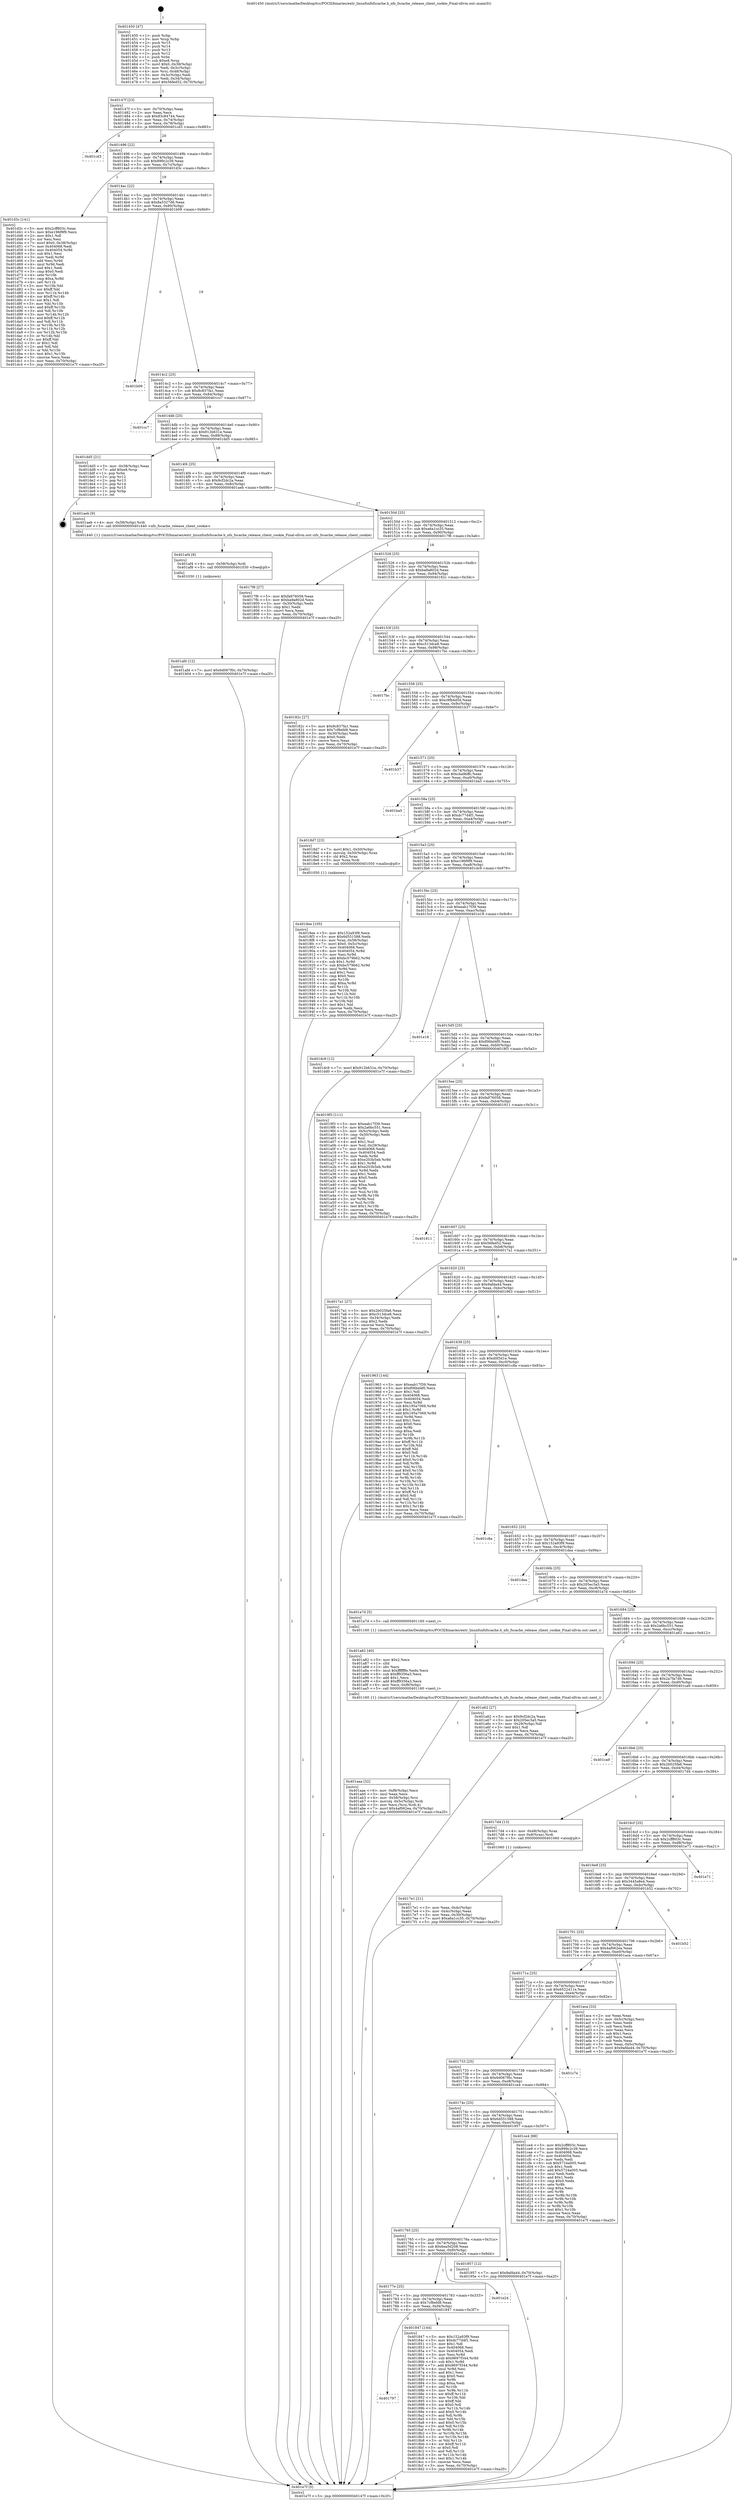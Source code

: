 digraph "0x401450" {
  label = "0x401450 (/mnt/c/Users/mathe/Desktop/tcc/POCII/binaries/extr_linuxfsnfsfscache.h_nfs_fscache_release_client_cookie_Final-ollvm.out::main(0))"
  labelloc = "t"
  node[shape=record]

  Entry [label="",width=0.3,height=0.3,shape=circle,fillcolor=black,style=filled]
  "0x40147f" [label="{
     0x40147f [23]\l
     | [instrs]\l
     &nbsp;&nbsp;0x40147f \<+3\>: mov -0x70(%rbp),%eax\l
     &nbsp;&nbsp;0x401482 \<+2\>: mov %eax,%ecx\l
     &nbsp;&nbsp;0x401484 \<+6\>: sub $0x83c84744,%ecx\l
     &nbsp;&nbsp;0x40148a \<+3\>: mov %eax,-0x74(%rbp)\l
     &nbsp;&nbsp;0x40148d \<+3\>: mov %ecx,-0x78(%rbp)\l
     &nbsp;&nbsp;0x401490 \<+6\>: je 0000000000401cd3 \<main+0x883\>\l
  }"]
  "0x401cd3" [label="{
     0x401cd3\l
  }", style=dashed]
  "0x401496" [label="{
     0x401496 [22]\l
     | [instrs]\l
     &nbsp;&nbsp;0x401496 \<+5\>: jmp 000000000040149b \<main+0x4b\>\l
     &nbsp;&nbsp;0x40149b \<+3\>: mov -0x74(%rbp),%eax\l
     &nbsp;&nbsp;0x40149e \<+5\>: sub $0x899c2c39,%eax\l
     &nbsp;&nbsp;0x4014a3 \<+3\>: mov %eax,-0x7c(%rbp)\l
     &nbsp;&nbsp;0x4014a6 \<+6\>: je 0000000000401d3c \<main+0x8ec\>\l
  }"]
  Exit [label="",width=0.3,height=0.3,shape=circle,fillcolor=black,style=filled,peripheries=2]
  "0x401d3c" [label="{
     0x401d3c [141]\l
     | [instrs]\l
     &nbsp;&nbsp;0x401d3c \<+5\>: mov $0x2cff803c,%eax\l
     &nbsp;&nbsp;0x401d41 \<+5\>: mov $0xe196f9f9,%ecx\l
     &nbsp;&nbsp;0x401d46 \<+2\>: mov $0x1,%dl\l
     &nbsp;&nbsp;0x401d48 \<+2\>: xor %esi,%esi\l
     &nbsp;&nbsp;0x401d4a \<+7\>: movl $0x0,-0x38(%rbp)\l
     &nbsp;&nbsp;0x401d51 \<+7\>: mov 0x404068,%edi\l
     &nbsp;&nbsp;0x401d58 \<+8\>: mov 0x404054,%r8d\l
     &nbsp;&nbsp;0x401d60 \<+3\>: sub $0x1,%esi\l
     &nbsp;&nbsp;0x401d63 \<+3\>: mov %edi,%r9d\l
     &nbsp;&nbsp;0x401d66 \<+3\>: add %esi,%r9d\l
     &nbsp;&nbsp;0x401d69 \<+4\>: imul %r9d,%edi\l
     &nbsp;&nbsp;0x401d6d \<+3\>: and $0x1,%edi\l
     &nbsp;&nbsp;0x401d70 \<+3\>: cmp $0x0,%edi\l
     &nbsp;&nbsp;0x401d73 \<+4\>: sete %r10b\l
     &nbsp;&nbsp;0x401d77 \<+4\>: cmp $0xa,%r8d\l
     &nbsp;&nbsp;0x401d7b \<+4\>: setl %r11b\l
     &nbsp;&nbsp;0x401d7f \<+3\>: mov %r10b,%bl\l
     &nbsp;&nbsp;0x401d82 \<+3\>: xor $0xff,%bl\l
     &nbsp;&nbsp;0x401d85 \<+3\>: mov %r11b,%r14b\l
     &nbsp;&nbsp;0x401d88 \<+4\>: xor $0xff,%r14b\l
     &nbsp;&nbsp;0x401d8c \<+3\>: xor $0x1,%dl\l
     &nbsp;&nbsp;0x401d8f \<+3\>: mov %bl,%r15b\l
     &nbsp;&nbsp;0x401d92 \<+4\>: and $0xff,%r15b\l
     &nbsp;&nbsp;0x401d96 \<+3\>: and %dl,%r10b\l
     &nbsp;&nbsp;0x401d99 \<+3\>: mov %r14b,%r12b\l
     &nbsp;&nbsp;0x401d9c \<+4\>: and $0xff,%r12b\l
     &nbsp;&nbsp;0x401da0 \<+3\>: and %dl,%r11b\l
     &nbsp;&nbsp;0x401da3 \<+3\>: or %r10b,%r15b\l
     &nbsp;&nbsp;0x401da6 \<+3\>: or %r11b,%r12b\l
     &nbsp;&nbsp;0x401da9 \<+3\>: xor %r12b,%r15b\l
     &nbsp;&nbsp;0x401dac \<+3\>: or %r14b,%bl\l
     &nbsp;&nbsp;0x401daf \<+3\>: xor $0xff,%bl\l
     &nbsp;&nbsp;0x401db2 \<+3\>: or $0x1,%dl\l
     &nbsp;&nbsp;0x401db5 \<+2\>: and %dl,%bl\l
     &nbsp;&nbsp;0x401db7 \<+3\>: or %bl,%r15b\l
     &nbsp;&nbsp;0x401dba \<+4\>: test $0x1,%r15b\l
     &nbsp;&nbsp;0x401dbe \<+3\>: cmovne %ecx,%eax\l
     &nbsp;&nbsp;0x401dc1 \<+3\>: mov %eax,-0x70(%rbp)\l
     &nbsp;&nbsp;0x401dc4 \<+5\>: jmp 0000000000401e7f \<main+0xa2f\>\l
  }"]
  "0x4014ac" [label="{
     0x4014ac [22]\l
     | [instrs]\l
     &nbsp;&nbsp;0x4014ac \<+5\>: jmp 00000000004014b1 \<main+0x61\>\l
     &nbsp;&nbsp;0x4014b1 \<+3\>: mov -0x74(%rbp),%eax\l
     &nbsp;&nbsp;0x4014b4 \<+5\>: sub $0x8a5327d6,%eax\l
     &nbsp;&nbsp;0x4014b9 \<+3\>: mov %eax,-0x80(%rbp)\l
     &nbsp;&nbsp;0x4014bc \<+6\>: je 0000000000401b09 \<main+0x6b9\>\l
  }"]
  "0x401afd" [label="{
     0x401afd [12]\l
     | [instrs]\l
     &nbsp;&nbsp;0x401afd \<+7\>: movl $0x6d067f0c,-0x70(%rbp)\l
     &nbsp;&nbsp;0x401b04 \<+5\>: jmp 0000000000401e7f \<main+0xa2f\>\l
  }"]
  "0x401b09" [label="{
     0x401b09\l
  }", style=dashed]
  "0x4014c2" [label="{
     0x4014c2 [25]\l
     | [instrs]\l
     &nbsp;&nbsp;0x4014c2 \<+5\>: jmp 00000000004014c7 \<main+0x77\>\l
     &nbsp;&nbsp;0x4014c7 \<+3\>: mov -0x74(%rbp),%eax\l
     &nbsp;&nbsp;0x4014ca \<+5\>: sub $0x8c837fa1,%eax\l
     &nbsp;&nbsp;0x4014cf \<+6\>: mov %eax,-0x84(%rbp)\l
     &nbsp;&nbsp;0x4014d5 \<+6\>: je 0000000000401cc7 \<main+0x877\>\l
  }"]
  "0x401af4" [label="{
     0x401af4 [9]\l
     | [instrs]\l
     &nbsp;&nbsp;0x401af4 \<+4\>: mov -0x58(%rbp),%rdi\l
     &nbsp;&nbsp;0x401af8 \<+5\>: call 0000000000401030 \<free@plt\>\l
     | [calls]\l
     &nbsp;&nbsp;0x401030 \{1\} (unknown)\l
  }"]
  "0x401cc7" [label="{
     0x401cc7\l
  }", style=dashed]
  "0x4014db" [label="{
     0x4014db [25]\l
     | [instrs]\l
     &nbsp;&nbsp;0x4014db \<+5\>: jmp 00000000004014e0 \<main+0x90\>\l
     &nbsp;&nbsp;0x4014e0 \<+3\>: mov -0x74(%rbp),%eax\l
     &nbsp;&nbsp;0x4014e3 \<+5\>: sub $0x912b631e,%eax\l
     &nbsp;&nbsp;0x4014e8 \<+6\>: mov %eax,-0x88(%rbp)\l
     &nbsp;&nbsp;0x4014ee \<+6\>: je 0000000000401dd5 \<main+0x985\>\l
  }"]
  "0x401aaa" [label="{
     0x401aaa [32]\l
     | [instrs]\l
     &nbsp;&nbsp;0x401aaa \<+6\>: mov -0xf8(%rbp),%ecx\l
     &nbsp;&nbsp;0x401ab0 \<+3\>: imul %eax,%ecx\l
     &nbsp;&nbsp;0x401ab3 \<+4\>: mov -0x58(%rbp),%rsi\l
     &nbsp;&nbsp;0x401ab7 \<+4\>: movslq -0x5c(%rbp),%rdi\l
     &nbsp;&nbsp;0x401abb \<+3\>: mov %ecx,(%rsi,%rdi,4)\l
     &nbsp;&nbsp;0x401abe \<+7\>: movl $0x4af062ea,-0x70(%rbp)\l
     &nbsp;&nbsp;0x401ac5 \<+5\>: jmp 0000000000401e7f \<main+0xa2f\>\l
  }"]
  "0x401dd5" [label="{
     0x401dd5 [21]\l
     | [instrs]\l
     &nbsp;&nbsp;0x401dd5 \<+3\>: mov -0x38(%rbp),%eax\l
     &nbsp;&nbsp;0x401dd8 \<+7\>: add $0xe8,%rsp\l
     &nbsp;&nbsp;0x401ddf \<+1\>: pop %rbx\l
     &nbsp;&nbsp;0x401de0 \<+2\>: pop %r12\l
     &nbsp;&nbsp;0x401de2 \<+2\>: pop %r13\l
     &nbsp;&nbsp;0x401de4 \<+2\>: pop %r14\l
     &nbsp;&nbsp;0x401de6 \<+2\>: pop %r15\l
     &nbsp;&nbsp;0x401de8 \<+1\>: pop %rbp\l
     &nbsp;&nbsp;0x401de9 \<+1\>: ret\l
  }"]
  "0x4014f4" [label="{
     0x4014f4 [25]\l
     | [instrs]\l
     &nbsp;&nbsp;0x4014f4 \<+5\>: jmp 00000000004014f9 \<main+0xa9\>\l
     &nbsp;&nbsp;0x4014f9 \<+3\>: mov -0x74(%rbp),%eax\l
     &nbsp;&nbsp;0x4014fc \<+5\>: sub $0x9cf2dc2a,%eax\l
     &nbsp;&nbsp;0x401501 \<+6\>: mov %eax,-0x8c(%rbp)\l
     &nbsp;&nbsp;0x401507 \<+6\>: je 0000000000401aeb \<main+0x69b\>\l
  }"]
  "0x401a82" [label="{
     0x401a82 [40]\l
     | [instrs]\l
     &nbsp;&nbsp;0x401a82 \<+5\>: mov $0x2,%ecx\l
     &nbsp;&nbsp;0x401a87 \<+1\>: cltd\l
     &nbsp;&nbsp;0x401a88 \<+2\>: idiv %ecx\l
     &nbsp;&nbsp;0x401a8a \<+6\>: imul $0xfffffffe,%edx,%ecx\l
     &nbsp;&nbsp;0x401a90 \<+6\>: sub $0xff9356a3,%ecx\l
     &nbsp;&nbsp;0x401a96 \<+3\>: add $0x1,%ecx\l
     &nbsp;&nbsp;0x401a99 \<+6\>: add $0xff9356a3,%ecx\l
     &nbsp;&nbsp;0x401a9f \<+6\>: mov %ecx,-0xf8(%rbp)\l
     &nbsp;&nbsp;0x401aa5 \<+5\>: call 0000000000401160 \<next_i\>\l
     | [calls]\l
     &nbsp;&nbsp;0x401160 \{1\} (/mnt/c/Users/mathe/Desktop/tcc/POCII/binaries/extr_linuxfsnfsfscache.h_nfs_fscache_release_client_cookie_Final-ollvm.out::next_i)\l
  }"]
  "0x401aeb" [label="{
     0x401aeb [9]\l
     | [instrs]\l
     &nbsp;&nbsp;0x401aeb \<+4\>: mov -0x58(%rbp),%rdi\l
     &nbsp;&nbsp;0x401aef \<+5\>: call 0000000000401440 \<nfs_fscache_release_client_cookie\>\l
     | [calls]\l
     &nbsp;&nbsp;0x401440 \{1\} (/mnt/c/Users/mathe/Desktop/tcc/POCII/binaries/extr_linuxfsnfsfscache.h_nfs_fscache_release_client_cookie_Final-ollvm.out::nfs_fscache_release_client_cookie)\l
  }"]
  "0x40150d" [label="{
     0x40150d [25]\l
     | [instrs]\l
     &nbsp;&nbsp;0x40150d \<+5\>: jmp 0000000000401512 \<main+0xc2\>\l
     &nbsp;&nbsp;0x401512 \<+3\>: mov -0x74(%rbp),%eax\l
     &nbsp;&nbsp;0x401515 \<+5\>: sub $0xa6a1cc35,%eax\l
     &nbsp;&nbsp;0x40151a \<+6\>: mov %eax,-0x90(%rbp)\l
     &nbsp;&nbsp;0x401520 \<+6\>: je 00000000004017f6 \<main+0x3a6\>\l
  }"]
  "0x4018ee" [label="{
     0x4018ee [105]\l
     | [instrs]\l
     &nbsp;&nbsp;0x4018ee \<+5\>: mov $0x152a93f9,%ecx\l
     &nbsp;&nbsp;0x4018f3 \<+5\>: mov $0x6d551588,%edx\l
     &nbsp;&nbsp;0x4018f8 \<+4\>: mov %rax,-0x58(%rbp)\l
     &nbsp;&nbsp;0x4018fc \<+7\>: movl $0x0,-0x5c(%rbp)\l
     &nbsp;&nbsp;0x401903 \<+7\>: mov 0x404068,%esi\l
     &nbsp;&nbsp;0x40190a \<+8\>: mov 0x404054,%r8d\l
     &nbsp;&nbsp;0x401912 \<+3\>: mov %esi,%r9d\l
     &nbsp;&nbsp;0x401915 \<+7\>: add $0xbc579b62,%r9d\l
     &nbsp;&nbsp;0x40191c \<+4\>: sub $0x1,%r9d\l
     &nbsp;&nbsp;0x401920 \<+7\>: sub $0xbc579b62,%r9d\l
     &nbsp;&nbsp;0x401927 \<+4\>: imul %r9d,%esi\l
     &nbsp;&nbsp;0x40192b \<+3\>: and $0x1,%esi\l
     &nbsp;&nbsp;0x40192e \<+3\>: cmp $0x0,%esi\l
     &nbsp;&nbsp;0x401931 \<+4\>: sete %r10b\l
     &nbsp;&nbsp;0x401935 \<+4\>: cmp $0xa,%r8d\l
     &nbsp;&nbsp;0x401939 \<+4\>: setl %r11b\l
     &nbsp;&nbsp;0x40193d \<+3\>: mov %r10b,%bl\l
     &nbsp;&nbsp;0x401940 \<+3\>: and %r11b,%bl\l
     &nbsp;&nbsp;0x401943 \<+3\>: xor %r11b,%r10b\l
     &nbsp;&nbsp;0x401946 \<+3\>: or %r10b,%bl\l
     &nbsp;&nbsp;0x401949 \<+3\>: test $0x1,%bl\l
     &nbsp;&nbsp;0x40194c \<+3\>: cmovne %edx,%ecx\l
     &nbsp;&nbsp;0x40194f \<+3\>: mov %ecx,-0x70(%rbp)\l
     &nbsp;&nbsp;0x401952 \<+5\>: jmp 0000000000401e7f \<main+0xa2f\>\l
  }"]
  "0x4017f6" [label="{
     0x4017f6 [27]\l
     | [instrs]\l
     &nbsp;&nbsp;0x4017f6 \<+5\>: mov $0xfa976058,%eax\l
     &nbsp;&nbsp;0x4017fb \<+5\>: mov $0xba9a802d,%ecx\l
     &nbsp;&nbsp;0x401800 \<+3\>: mov -0x30(%rbp),%edx\l
     &nbsp;&nbsp;0x401803 \<+3\>: cmp $0x1,%edx\l
     &nbsp;&nbsp;0x401806 \<+3\>: cmovl %ecx,%eax\l
     &nbsp;&nbsp;0x401809 \<+3\>: mov %eax,-0x70(%rbp)\l
     &nbsp;&nbsp;0x40180c \<+5\>: jmp 0000000000401e7f \<main+0xa2f\>\l
  }"]
  "0x401526" [label="{
     0x401526 [25]\l
     | [instrs]\l
     &nbsp;&nbsp;0x401526 \<+5\>: jmp 000000000040152b \<main+0xdb\>\l
     &nbsp;&nbsp;0x40152b \<+3\>: mov -0x74(%rbp),%eax\l
     &nbsp;&nbsp;0x40152e \<+5\>: sub $0xba9a802d,%eax\l
     &nbsp;&nbsp;0x401533 \<+6\>: mov %eax,-0x94(%rbp)\l
     &nbsp;&nbsp;0x401539 \<+6\>: je 000000000040182c \<main+0x3dc\>\l
  }"]
  "0x401797" [label="{
     0x401797\l
  }", style=dashed]
  "0x40182c" [label="{
     0x40182c [27]\l
     | [instrs]\l
     &nbsp;&nbsp;0x40182c \<+5\>: mov $0x8c837fa1,%eax\l
     &nbsp;&nbsp;0x401831 \<+5\>: mov $0x7cf8efd8,%ecx\l
     &nbsp;&nbsp;0x401836 \<+3\>: mov -0x30(%rbp),%edx\l
     &nbsp;&nbsp;0x401839 \<+3\>: cmp $0x0,%edx\l
     &nbsp;&nbsp;0x40183c \<+3\>: cmove %ecx,%eax\l
     &nbsp;&nbsp;0x40183f \<+3\>: mov %eax,-0x70(%rbp)\l
     &nbsp;&nbsp;0x401842 \<+5\>: jmp 0000000000401e7f \<main+0xa2f\>\l
  }"]
  "0x40153f" [label="{
     0x40153f [25]\l
     | [instrs]\l
     &nbsp;&nbsp;0x40153f \<+5\>: jmp 0000000000401544 \<main+0xf4\>\l
     &nbsp;&nbsp;0x401544 \<+3\>: mov -0x74(%rbp),%eax\l
     &nbsp;&nbsp;0x401547 \<+5\>: sub $0xc513dce8,%eax\l
     &nbsp;&nbsp;0x40154c \<+6\>: mov %eax,-0x98(%rbp)\l
     &nbsp;&nbsp;0x401552 \<+6\>: je 00000000004017bc \<main+0x36c\>\l
  }"]
  "0x401847" [label="{
     0x401847 [144]\l
     | [instrs]\l
     &nbsp;&nbsp;0x401847 \<+5\>: mov $0x152a93f9,%eax\l
     &nbsp;&nbsp;0x40184c \<+5\>: mov $0xdc77d4f1,%ecx\l
     &nbsp;&nbsp;0x401851 \<+2\>: mov $0x1,%dl\l
     &nbsp;&nbsp;0x401853 \<+7\>: mov 0x404068,%esi\l
     &nbsp;&nbsp;0x40185a \<+7\>: mov 0x404054,%edi\l
     &nbsp;&nbsp;0x401861 \<+3\>: mov %esi,%r8d\l
     &nbsp;&nbsp;0x401864 \<+7\>: sub $0x9697f344,%r8d\l
     &nbsp;&nbsp;0x40186b \<+4\>: sub $0x1,%r8d\l
     &nbsp;&nbsp;0x40186f \<+7\>: add $0x9697f344,%r8d\l
     &nbsp;&nbsp;0x401876 \<+4\>: imul %r8d,%esi\l
     &nbsp;&nbsp;0x40187a \<+3\>: and $0x1,%esi\l
     &nbsp;&nbsp;0x40187d \<+3\>: cmp $0x0,%esi\l
     &nbsp;&nbsp;0x401880 \<+4\>: sete %r9b\l
     &nbsp;&nbsp;0x401884 \<+3\>: cmp $0xa,%edi\l
     &nbsp;&nbsp;0x401887 \<+4\>: setl %r10b\l
     &nbsp;&nbsp;0x40188b \<+3\>: mov %r9b,%r11b\l
     &nbsp;&nbsp;0x40188e \<+4\>: xor $0xff,%r11b\l
     &nbsp;&nbsp;0x401892 \<+3\>: mov %r10b,%bl\l
     &nbsp;&nbsp;0x401895 \<+3\>: xor $0xff,%bl\l
     &nbsp;&nbsp;0x401898 \<+3\>: xor $0x0,%dl\l
     &nbsp;&nbsp;0x40189b \<+3\>: mov %r11b,%r14b\l
     &nbsp;&nbsp;0x40189e \<+4\>: and $0x0,%r14b\l
     &nbsp;&nbsp;0x4018a2 \<+3\>: and %dl,%r9b\l
     &nbsp;&nbsp;0x4018a5 \<+3\>: mov %bl,%r15b\l
     &nbsp;&nbsp;0x4018a8 \<+4\>: and $0x0,%r15b\l
     &nbsp;&nbsp;0x4018ac \<+3\>: and %dl,%r10b\l
     &nbsp;&nbsp;0x4018af \<+3\>: or %r9b,%r14b\l
     &nbsp;&nbsp;0x4018b2 \<+3\>: or %r10b,%r15b\l
     &nbsp;&nbsp;0x4018b5 \<+3\>: xor %r15b,%r14b\l
     &nbsp;&nbsp;0x4018b8 \<+3\>: or %bl,%r11b\l
     &nbsp;&nbsp;0x4018bb \<+4\>: xor $0xff,%r11b\l
     &nbsp;&nbsp;0x4018bf \<+3\>: or $0x0,%dl\l
     &nbsp;&nbsp;0x4018c2 \<+3\>: and %dl,%r11b\l
     &nbsp;&nbsp;0x4018c5 \<+3\>: or %r11b,%r14b\l
     &nbsp;&nbsp;0x4018c8 \<+4\>: test $0x1,%r14b\l
     &nbsp;&nbsp;0x4018cc \<+3\>: cmovne %ecx,%eax\l
     &nbsp;&nbsp;0x4018cf \<+3\>: mov %eax,-0x70(%rbp)\l
     &nbsp;&nbsp;0x4018d2 \<+5\>: jmp 0000000000401e7f \<main+0xa2f\>\l
  }"]
  "0x4017bc" [label="{
     0x4017bc\l
  }", style=dashed]
  "0x401558" [label="{
     0x401558 [25]\l
     | [instrs]\l
     &nbsp;&nbsp;0x401558 \<+5\>: jmp 000000000040155d \<main+0x10d\>\l
     &nbsp;&nbsp;0x40155d \<+3\>: mov -0x74(%rbp),%eax\l
     &nbsp;&nbsp;0x401560 \<+5\>: sub $0xc9fb4d5d,%eax\l
     &nbsp;&nbsp;0x401565 \<+6\>: mov %eax,-0x9c(%rbp)\l
     &nbsp;&nbsp;0x40156b \<+6\>: je 0000000000401b37 \<main+0x6e7\>\l
  }"]
  "0x40177e" [label="{
     0x40177e [25]\l
     | [instrs]\l
     &nbsp;&nbsp;0x40177e \<+5\>: jmp 0000000000401783 \<main+0x333\>\l
     &nbsp;&nbsp;0x401783 \<+3\>: mov -0x74(%rbp),%eax\l
     &nbsp;&nbsp;0x401786 \<+5\>: sub $0x7cf8efd8,%eax\l
     &nbsp;&nbsp;0x40178b \<+6\>: mov %eax,-0xf4(%rbp)\l
     &nbsp;&nbsp;0x401791 \<+6\>: je 0000000000401847 \<main+0x3f7\>\l
  }"]
  "0x401b37" [label="{
     0x401b37\l
  }", style=dashed]
  "0x401571" [label="{
     0x401571 [25]\l
     | [instrs]\l
     &nbsp;&nbsp;0x401571 \<+5\>: jmp 0000000000401576 \<main+0x126\>\l
     &nbsp;&nbsp;0x401576 \<+3\>: mov -0x74(%rbp),%eax\l
     &nbsp;&nbsp;0x401579 \<+5\>: sub $0xcba9bffc,%eax\l
     &nbsp;&nbsp;0x40157e \<+6\>: mov %eax,-0xa0(%rbp)\l
     &nbsp;&nbsp;0x401584 \<+6\>: je 0000000000401ba5 \<main+0x755\>\l
  }"]
  "0x401e24" [label="{
     0x401e24\l
  }", style=dashed]
  "0x401ba5" [label="{
     0x401ba5\l
  }", style=dashed]
  "0x40158a" [label="{
     0x40158a [25]\l
     | [instrs]\l
     &nbsp;&nbsp;0x40158a \<+5\>: jmp 000000000040158f \<main+0x13f\>\l
     &nbsp;&nbsp;0x40158f \<+3\>: mov -0x74(%rbp),%eax\l
     &nbsp;&nbsp;0x401592 \<+5\>: sub $0xdc77d4f1,%eax\l
     &nbsp;&nbsp;0x401597 \<+6\>: mov %eax,-0xa4(%rbp)\l
     &nbsp;&nbsp;0x40159d \<+6\>: je 00000000004018d7 \<main+0x487\>\l
  }"]
  "0x401765" [label="{
     0x401765 [25]\l
     | [instrs]\l
     &nbsp;&nbsp;0x401765 \<+5\>: jmp 000000000040176a \<main+0x31a\>\l
     &nbsp;&nbsp;0x40176a \<+3\>: mov -0x74(%rbp),%eax\l
     &nbsp;&nbsp;0x40176d \<+5\>: sub $0x6ea5d208,%eax\l
     &nbsp;&nbsp;0x401772 \<+6\>: mov %eax,-0xf0(%rbp)\l
     &nbsp;&nbsp;0x401778 \<+6\>: je 0000000000401e24 \<main+0x9d4\>\l
  }"]
  "0x4018d7" [label="{
     0x4018d7 [23]\l
     | [instrs]\l
     &nbsp;&nbsp;0x4018d7 \<+7\>: movl $0x1,-0x50(%rbp)\l
     &nbsp;&nbsp;0x4018de \<+4\>: movslq -0x50(%rbp),%rax\l
     &nbsp;&nbsp;0x4018e2 \<+4\>: shl $0x2,%rax\l
     &nbsp;&nbsp;0x4018e6 \<+3\>: mov %rax,%rdi\l
     &nbsp;&nbsp;0x4018e9 \<+5\>: call 0000000000401050 \<malloc@plt\>\l
     | [calls]\l
     &nbsp;&nbsp;0x401050 \{1\} (unknown)\l
  }"]
  "0x4015a3" [label="{
     0x4015a3 [25]\l
     | [instrs]\l
     &nbsp;&nbsp;0x4015a3 \<+5\>: jmp 00000000004015a8 \<main+0x158\>\l
     &nbsp;&nbsp;0x4015a8 \<+3\>: mov -0x74(%rbp),%eax\l
     &nbsp;&nbsp;0x4015ab \<+5\>: sub $0xe196f9f9,%eax\l
     &nbsp;&nbsp;0x4015b0 \<+6\>: mov %eax,-0xa8(%rbp)\l
     &nbsp;&nbsp;0x4015b6 \<+6\>: je 0000000000401dc9 \<main+0x979\>\l
  }"]
  "0x401957" [label="{
     0x401957 [12]\l
     | [instrs]\l
     &nbsp;&nbsp;0x401957 \<+7\>: movl $0x9afda44,-0x70(%rbp)\l
     &nbsp;&nbsp;0x40195e \<+5\>: jmp 0000000000401e7f \<main+0xa2f\>\l
  }"]
  "0x401dc9" [label="{
     0x401dc9 [12]\l
     | [instrs]\l
     &nbsp;&nbsp;0x401dc9 \<+7\>: movl $0x912b631e,-0x70(%rbp)\l
     &nbsp;&nbsp;0x401dd0 \<+5\>: jmp 0000000000401e7f \<main+0xa2f\>\l
  }"]
  "0x4015bc" [label="{
     0x4015bc [25]\l
     | [instrs]\l
     &nbsp;&nbsp;0x4015bc \<+5\>: jmp 00000000004015c1 \<main+0x171\>\l
     &nbsp;&nbsp;0x4015c1 \<+3\>: mov -0x74(%rbp),%eax\l
     &nbsp;&nbsp;0x4015c4 \<+5\>: sub $0xeab17f39,%eax\l
     &nbsp;&nbsp;0x4015c9 \<+6\>: mov %eax,-0xac(%rbp)\l
     &nbsp;&nbsp;0x4015cf \<+6\>: je 0000000000401e18 \<main+0x9c8\>\l
  }"]
  "0x40174c" [label="{
     0x40174c [25]\l
     | [instrs]\l
     &nbsp;&nbsp;0x40174c \<+5\>: jmp 0000000000401751 \<main+0x301\>\l
     &nbsp;&nbsp;0x401751 \<+3\>: mov -0x74(%rbp),%eax\l
     &nbsp;&nbsp;0x401754 \<+5\>: sub $0x6d551588,%eax\l
     &nbsp;&nbsp;0x401759 \<+6\>: mov %eax,-0xec(%rbp)\l
     &nbsp;&nbsp;0x40175f \<+6\>: je 0000000000401957 \<main+0x507\>\l
  }"]
  "0x401e18" [label="{
     0x401e18\l
  }", style=dashed]
  "0x4015d5" [label="{
     0x4015d5 [25]\l
     | [instrs]\l
     &nbsp;&nbsp;0x4015d5 \<+5\>: jmp 00000000004015da \<main+0x18a\>\l
     &nbsp;&nbsp;0x4015da \<+3\>: mov -0x74(%rbp),%eax\l
     &nbsp;&nbsp;0x4015dd \<+5\>: sub $0xf06bd4f0,%eax\l
     &nbsp;&nbsp;0x4015e2 \<+6\>: mov %eax,-0xb0(%rbp)\l
     &nbsp;&nbsp;0x4015e8 \<+6\>: je 00000000004019f3 \<main+0x5a3\>\l
  }"]
  "0x401ce4" [label="{
     0x401ce4 [88]\l
     | [instrs]\l
     &nbsp;&nbsp;0x401ce4 \<+5\>: mov $0x2cff803c,%eax\l
     &nbsp;&nbsp;0x401ce9 \<+5\>: mov $0x899c2c39,%ecx\l
     &nbsp;&nbsp;0x401cee \<+7\>: mov 0x404068,%edx\l
     &nbsp;&nbsp;0x401cf5 \<+7\>: mov 0x404054,%esi\l
     &nbsp;&nbsp;0x401cfc \<+2\>: mov %edx,%edi\l
     &nbsp;&nbsp;0x401cfe \<+6\>: sub $0x5724a005,%edi\l
     &nbsp;&nbsp;0x401d04 \<+3\>: sub $0x1,%edi\l
     &nbsp;&nbsp;0x401d07 \<+6\>: add $0x5724a005,%edi\l
     &nbsp;&nbsp;0x401d0d \<+3\>: imul %edi,%edx\l
     &nbsp;&nbsp;0x401d10 \<+3\>: and $0x1,%edx\l
     &nbsp;&nbsp;0x401d13 \<+3\>: cmp $0x0,%edx\l
     &nbsp;&nbsp;0x401d16 \<+4\>: sete %r8b\l
     &nbsp;&nbsp;0x401d1a \<+3\>: cmp $0xa,%esi\l
     &nbsp;&nbsp;0x401d1d \<+4\>: setl %r9b\l
     &nbsp;&nbsp;0x401d21 \<+3\>: mov %r8b,%r10b\l
     &nbsp;&nbsp;0x401d24 \<+3\>: and %r9b,%r10b\l
     &nbsp;&nbsp;0x401d27 \<+3\>: xor %r9b,%r8b\l
     &nbsp;&nbsp;0x401d2a \<+3\>: or %r8b,%r10b\l
     &nbsp;&nbsp;0x401d2d \<+4\>: test $0x1,%r10b\l
     &nbsp;&nbsp;0x401d31 \<+3\>: cmovne %ecx,%eax\l
     &nbsp;&nbsp;0x401d34 \<+3\>: mov %eax,-0x70(%rbp)\l
     &nbsp;&nbsp;0x401d37 \<+5\>: jmp 0000000000401e7f \<main+0xa2f\>\l
  }"]
  "0x4019f3" [label="{
     0x4019f3 [111]\l
     | [instrs]\l
     &nbsp;&nbsp;0x4019f3 \<+5\>: mov $0xeab17f39,%eax\l
     &nbsp;&nbsp;0x4019f8 \<+5\>: mov $0x2a6bc551,%ecx\l
     &nbsp;&nbsp;0x4019fd \<+3\>: mov -0x5c(%rbp),%edx\l
     &nbsp;&nbsp;0x401a00 \<+3\>: cmp -0x50(%rbp),%edx\l
     &nbsp;&nbsp;0x401a03 \<+4\>: setl %sil\l
     &nbsp;&nbsp;0x401a07 \<+4\>: and $0x1,%sil\l
     &nbsp;&nbsp;0x401a0b \<+4\>: mov %sil,-0x29(%rbp)\l
     &nbsp;&nbsp;0x401a0f \<+7\>: mov 0x404068,%edx\l
     &nbsp;&nbsp;0x401a16 \<+7\>: mov 0x404054,%edi\l
     &nbsp;&nbsp;0x401a1d \<+3\>: mov %edx,%r8d\l
     &nbsp;&nbsp;0x401a20 \<+7\>: sub $0xe203b5eb,%r8d\l
     &nbsp;&nbsp;0x401a27 \<+4\>: sub $0x1,%r8d\l
     &nbsp;&nbsp;0x401a2b \<+7\>: add $0xe203b5eb,%r8d\l
     &nbsp;&nbsp;0x401a32 \<+4\>: imul %r8d,%edx\l
     &nbsp;&nbsp;0x401a36 \<+3\>: and $0x1,%edx\l
     &nbsp;&nbsp;0x401a39 \<+3\>: cmp $0x0,%edx\l
     &nbsp;&nbsp;0x401a3c \<+4\>: sete %sil\l
     &nbsp;&nbsp;0x401a40 \<+3\>: cmp $0xa,%edi\l
     &nbsp;&nbsp;0x401a43 \<+4\>: setl %r9b\l
     &nbsp;&nbsp;0x401a47 \<+3\>: mov %sil,%r10b\l
     &nbsp;&nbsp;0x401a4a \<+3\>: and %r9b,%r10b\l
     &nbsp;&nbsp;0x401a4d \<+3\>: xor %r9b,%sil\l
     &nbsp;&nbsp;0x401a50 \<+3\>: or %sil,%r10b\l
     &nbsp;&nbsp;0x401a53 \<+4\>: test $0x1,%r10b\l
     &nbsp;&nbsp;0x401a57 \<+3\>: cmovne %ecx,%eax\l
     &nbsp;&nbsp;0x401a5a \<+3\>: mov %eax,-0x70(%rbp)\l
     &nbsp;&nbsp;0x401a5d \<+5\>: jmp 0000000000401e7f \<main+0xa2f\>\l
  }"]
  "0x4015ee" [label="{
     0x4015ee [25]\l
     | [instrs]\l
     &nbsp;&nbsp;0x4015ee \<+5\>: jmp 00000000004015f3 \<main+0x1a3\>\l
     &nbsp;&nbsp;0x4015f3 \<+3\>: mov -0x74(%rbp),%eax\l
     &nbsp;&nbsp;0x4015f6 \<+5\>: sub $0xfa976058,%eax\l
     &nbsp;&nbsp;0x4015fb \<+6\>: mov %eax,-0xb4(%rbp)\l
     &nbsp;&nbsp;0x401601 \<+6\>: je 0000000000401811 \<main+0x3c1\>\l
  }"]
  "0x401733" [label="{
     0x401733 [25]\l
     | [instrs]\l
     &nbsp;&nbsp;0x401733 \<+5\>: jmp 0000000000401738 \<main+0x2e8\>\l
     &nbsp;&nbsp;0x401738 \<+3\>: mov -0x74(%rbp),%eax\l
     &nbsp;&nbsp;0x40173b \<+5\>: sub $0x6d067f0c,%eax\l
     &nbsp;&nbsp;0x401740 \<+6\>: mov %eax,-0xe8(%rbp)\l
     &nbsp;&nbsp;0x401746 \<+6\>: je 0000000000401ce4 \<main+0x894\>\l
  }"]
  "0x401811" [label="{
     0x401811\l
  }", style=dashed]
  "0x401607" [label="{
     0x401607 [25]\l
     | [instrs]\l
     &nbsp;&nbsp;0x401607 \<+5\>: jmp 000000000040160c \<main+0x1bc\>\l
     &nbsp;&nbsp;0x40160c \<+3\>: mov -0x74(%rbp),%eax\l
     &nbsp;&nbsp;0x40160f \<+5\>: sub $0x56fed52,%eax\l
     &nbsp;&nbsp;0x401614 \<+6\>: mov %eax,-0xb8(%rbp)\l
     &nbsp;&nbsp;0x40161a \<+6\>: je 00000000004017a1 \<main+0x351\>\l
  }"]
  "0x401c7e" [label="{
     0x401c7e\l
  }", style=dashed]
  "0x4017a1" [label="{
     0x4017a1 [27]\l
     | [instrs]\l
     &nbsp;&nbsp;0x4017a1 \<+5\>: mov $0x2b025fa6,%eax\l
     &nbsp;&nbsp;0x4017a6 \<+5\>: mov $0xc513dce8,%ecx\l
     &nbsp;&nbsp;0x4017ab \<+3\>: mov -0x34(%rbp),%edx\l
     &nbsp;&nbsp;0x4017ae \<+3\>: cmp $0x2,%edx\l
     &nbsp;&nbsp;0x4017b1 \<+3\>: cmovne %ecx,%eax\l
     &nbsp;&nbsp;0x4017b4 \<+3\>: mov %eax,-0x70(%rbp)\l
     &nbsp;&nbsp;0x4017b7 \<+5\>: jmp 0000000000401e7f \<main+0xa2f\>\l
  }"]
  "0x401620" [label="{
     0x401620 [25]\l
     | [instrs]\l
     &nbsp;&nbsp;0x401620 \<+5\>: jmp 0000000000401625 \<main+0x1d5\>\l
     &nbsp;&nbsp;0x401625 \<+3\>: mov -0x74(%rbp),%eax\l
     &nbsp;&nbsp;0x401628 \<+5\>: sub $0x9afda44,%eax\l
     &nbsp;&nbsp;0x40162d \<+6\>: mov %eax,-0xbc(%rbp)\l
     &nbsp;&nbsp;0x401633 \<+6\>: je 0000000000401963 \<main+0x513\>\l
  }"]
  "0x401e7f" [label="{
     0x401e7f [5]\l
     | [instrs]\l
     &nbsp;&nbsp;0x401e7f \<+5\>: jmp 000000000040147f \<main+0x2f\>\l
  }"]
  "0x401450" [label="{
     0x401450 [47]\l
     | [instrs]\l
     &nbsp;&nbsp;0x401450 \<+1\>: push %rbp\l
     &nbsp;&nbsp;0x401451 \<+3\>: mov %rsp,%rbp\l
     &nbsp;&nbsp;0x401454 \<+2\>: push %r15\l
     &nbsp;&nbsp;0x401456 \<+2\>: push %r14\l
     &nbsp;&nbsp;0x401458 \<+2\>: push %r13\l
     &nbsp;&nbsp;0x40145a \<+2\>: push %r12\l
     &nbsp;&nbsp;0x40145c \<+1\>: push %rbx\l
     &nbsp;&nbsp;0x40145d \<+7\>: sub $0xe8,%rsp\l
     &nbsp;&nbsp;0x401464 \<+7\>: movl $0x0,-0x38(%rbp)\l
     &nbsp;&nbsp;0x40146b \<+3\>: mov %edi,-0x3c(%rbp)\l
     &nbsp;&nbsp;0x40146e \<+4\>: mov %rsi,-0x48(%rbp)\l
     &nbsp;&nbsp;0x401472 \<+3\>: mov -0x3c(%rbp),%edi\l
     &nbsp;&nbsp;0x401475 \<+3\>: mov %edi,-0x34(%rbp)\l
     &nbsp;&nbsp;0x401478 \<+7\>: movl $0x56fed52,-0x70(%rbp)\l
  }"]
  "0x40171a" [label="{
     0x40171a [25]\l
     | [instrs]\l
     &nbsp;&nbsp;0x40171a \<+5\>: jmp 000000000040171f \<main+0x2cf\>\l
     &nbsp;&nbsp;0x40171f \<+3\>: mov -0x74(%rbp),%eax\l
     &nbsp;&nbsp;0x401722 \<+5\>: sub $0x6522411e,%eax\l
     &nbsp;&nbsp;0x401727 \<+6\>: mov %eax,-0xe4(%rbp)\l
     &nbsp;&nbsp;0x40172d \<+6\>: je 0000000000401c7e \<main+0x82e\>\l
  }"]
  "0x401963" [label="{
     0x401963 [144]\l
     | [instrs]\l
     &nbsp;&nbsp;0x401963 \<+5\>: mov $0xeab17f39,%eax\l
     &nbsp;&nbsp;0x401968 \<+5\>: mov $0xf06bd4f0,%ecx\l
     &nbsp;&nbsp;0x40196d \<+2\>: mov $0x1,%dl\l
     &nbsp;&nbsp;0x40196f \<+7\>: mov 0x404068,%esi\l
     &nbsp;&nbsp;0x401976 \<+7\>: mov 0x404054,%edi\l
     &nbsp;&nbsp;0x40197d \<+3\>: mov %esi,%r8d\l
     &nbsp;&nbsp;0x401980 \<+7\>: sub $0x195a7069,%r8d\l
     &nbsp;&nbsp;0x401987 \<+4\>: sub $0x1,%r8d\l
     &nbsp;&nbsp;0x40198b \<+7\>: add $0x195a7069,%r8d\l
     &nbsp;&nbsp;0x401992 \<+4\>: imul %r8d,%esi\l
     &nbsp;&nbsp;0x401996 \<+3\>: and $0x1,%esi\l
     &nbsp;&nbsp;0x401999 \<+3\>: cmp $0x0,%esi\l
     &nbsp;&nbsp;0x40199c \<+4\>: sete %r9b\l
     &nbsp;&nbsp;0x4019a0 \<+3\>: cmp $0xa,%edi\l
     &nbsp;&nbsp;0x4019a3 \<+4\>: setl %r10b\l
     &nbsp;&nbsp;0x4019a7 \<+3\>: mov %r9b,%r11b\l
     &nbsp;&nbsp;0x4019aa \<+4\>: xor $0xff,%r11b\l
     &nbsp;&nbsp;0x4019ae \<+3\>: mov %r10b,%bl\l
     &nbsp;&nbsp;0x4019b1 \<+3\>: xor $0xff,%bl\l
     &nbsp;&nbsp;0x4019b4 \<+3\>: xor $0x0,%dl\l
     &nbsp;&nbsp;0x4019b7 \<+3\>: mov %r11b,%r14b\l
     &nbsp;&nbsp;0x4019ba \<+4\>: and $0x0,%r14b\l
     &nbsp;&nbsp;0x4019be \<+3\>: and %dl,%r9b\l
     &nbsp;&nbsp;0x4019c1 \<+3\>: mov %bl,%r15b\l
     &nbsp;&nbsp;0x4019c4 \<+4\>: and $0x0,%r15b\l
     &nbsp;&nbsp;0x4019c8 \<+3\>: and %dl,%r10b\l
     &nbsp;&nbsp;0x4019cb \<+3\>: or %r9b,%r14b\l
     &nbsp;&nbsp;0x4019ce \<+3\>: or %r10b,%r15b\l
     &nbsp;&nbsp;0x4019d1 \<+3\>: xor %r15b,%r14b\l
     &nbsp;&nbsp;0x4019d4 \<+3\>: or %bl,%r11b\l
     &nbsp;&nbsp;0x4019d7 \<+4\>: xor $0xff,%r11b\l
     &nbsp;&nbsp;0x4019db \<+3\>: or $0x0,%dl\l
     &nbsp;&nbsp;0x4019de \<+3\>: and %dl,%r11b\l
     &nbsp;&nbsp;0x4019e1 \<+3\>: or %r11b,%r14b\l
     &nbsp;&nbsp;0x4019e4 \<+4\>: test $0x1,%r14b\l
     &nbsp;&nbsp;0x4019e8 \<+3\>: cmovne %ecx,%eax\l
     &nbsp;&nbsp;0x4019eb \<+3\>: mov %eax,-0x70(%rbp)\l
     &nbsp;&nbsp;0x4019ee \<+5\>: jmp 0000000000401e7f \<main+0xa2f\>\l
  }"]
  "0x401639" [label="{
     0x401639 [25]\l
     | [instrs]\l
     &nbsp;&nbsp;0x401639 \<+5\>: jmp 000000000040163e \<main+0x1ee\>\l
     &nbsp;&nbsp;0x40163e \<+3\>: mov -0x74(%rbp),%eax\l
     &nbsp;&nbsp;0x401641 \<+5\>: sub $0xd0f3d1e,%eax\l
     &nbsp;&nbsp;0x401646 \<+6\>: mov %eax,-0xc0(%rbp)\l
     &nbsp;&nbsp;0x40164c \<+6\>: je 0000000000401c8a \<main+0x83a\>\l
  }"]
  "0x401aca" [label="{
     0x401aca [33]\l
     | [instrs]\l
     &nbsp;&nbsp;0x401aca \<+2\>: xor %eax,%eax\l
     &nbsp;&nbsp;0x401acc \<+3\>: mov -0x5c(%rbp),%ecx\l
     &nbsp;&nbsp;0x401acf \<+2\>: mov %eax,%edx\l
     &nbsp;&nbsp;0x401ad1 \<+2\>: sub %ecx,%edx\l
     &nbsp;&nbsp;0x401ad3 \<+2\>: mov %eax,%ecx\l
     &nbsp;&nbsp;0x401ad5 \<+3\>: sub $0x1,%ecx\l
     &nbsp;&nbsp;0x401ad8 \<+2\>: add %ecx,%edx\l
     &nbsp;&nbsp;0x401ada \<+2\>: sub %edx,%eax\l
     &nbsp;&nbsp;0x401adc \<+3\>: mov %eax,-0x5c(%rbp)\l
     &nbsp;&nbsp;0x401adf \<+7\>: movl $0x9afda44,-0x70(%rbp)\l
     &nbsp;&nbsp;0x401ae6 \<+5\>: jmp 0000000000401e7f \<main+0xa2f\>\l
  }"]
  "0x401c8a" [label="{
     0x401c8a\l
  }", style=dashed]
  "0x401652" [label="{
     0x401652 [25]\l
     | [instrs]\l
     &nbsp;&nbsp;0x401652 \<+5\>: jmp 0000000000401657 \<main+0x207\>\l
     &nbsp;&nbsp;0x401657 \<+3\>: mov -0x74(%rbp),%eax\l
     &nbsp;&nbsp;0x40165a \<+5\>: sub $0x152a93f9,%eax\l
     &nbsp;&nbsp;0x40165f \<+6\>: mov %eax,-0xc4(%rbp)\l
     &nbsp;&nbsp;0x401665 \<+6\>: je 0000000000401dea \<main+0x99a\>\l
  }"]
  "0x401701" [label="{
     0x401701 [25]\l
     | [instrs]\l
     &nbsp;&nbsp;0x401701 \<+5\>: jmp 0000000000401706 \<main+0x2b6\>\l
     &nbsp;&nbsp;0x401706 \<+3\>: mov -0x74(%rbp),%eax\l
     &nbsp;&nbsp;0x401709 \<+5\>: sub $0x4af062ea,%eax\l
     &nbsp;&nbsp;0x40170e \<+6\>: mov %eax,-0xe0(%rbp)\l
     &nbsp;&nbsp;0x401714 \<+6\>: je 0000000000401aca \<main+0x67a\>\l
  }"]
  "0x401dea" [label="{
     0x401dea\l
  }", style=dashed]
  "0x40166b" [label="{
     0x40166b [25]\l
     | [instrs]\l
     &nbsp;&nbsp;0x40166b \<+5\>: jmp 0000000000401670 \<main+0x220\>\l
     &nbsp;&nbsp;0x401670 \<+3\>: mov -0x74(%rbp),%eax\l
     &nbsp;&nbsp;0x401673 \<+5\>: sub $0x205ec3a5,%eax\l
     &nbsp;&nbsp;0x401678 \<+6\>: mov %eax,-0xc8(%rbp)\l
     &nbsp;&nbsp;0x40167e \<+6\>: je 0000000000401a7d \<main+0x62d\>\l
  }"]
  "0x401b52" [label="{
     0x401b52\l
  }", style=dashed]
  "0x401a7d" [label="{
     0x401a7d [5]\l
     | [instrs]\l
     &nbsp;&nbsp;0x401a7d \<+5\>: call 0000000000401160 \<next_i\>\l
     | [calls]\l
     &nbsp;&nbsp;0x401160 \{1\} (/mnt/c/Users/mathe/Desktop/tcc/POCII/binaries/extr_linuxfsnfsfscache.h_nfs_fscache_release_client_cookie_Final-ollvm.out::next_i)\l
  }"]
  "0x401684" [label="{
     0x401684 [25]\l
     | [instrs]\l
     &nbsp;&nbsp;0x401684 \<+5\>: jmp 0000000000401689 \<main+0x239\>\l
     &nbsp;&nbsp;0x401689 \<+3\>: mov -0x74(%rbp),%eax\l
     &nbsp;&nbsp;0x40168c \<+5\>: sub $0x2a6bc551,%eax\l
     &nbsp;&nbsp;0x401691 \<+6\>: mov %eax,-0xcc(%rbp)\l
     &nbsp;&nbsp;0x401697 \<+6\>: je 0000000000401a62 \<main+0x612\>\l
  }"]
  "0x4016e8" [label="{
     0x4016e8 [25]\l
     | [instrs]\l
     &nbsp;&nbsp;0x4016e8 \<+5\>: jmp 00000000004016ed \<main+0x29d\>\l
     &nbsp;&nbsp;0x4016ed \<+3\>: mov -0x74(%rbp),%eax\l
     &nbsp;&nbsp;0x4016f0 \<+5\>: sub $0x3445a8e4,%eax\l
     &nbsp;&nbsp;0x4016f5 \<+6\>: mov %eax,-0xdc(%rbp)\l
     &nbsp;&nbsp;0x4016fb \<+6\>: je 0000000000401b52 \<main+0x702\>\l
  }"]
  "0x401a62" [label="{
     0x401a62 [27]\l
     | [instrs]\l
     &nbsp;&nbsp;0x401a62 \<+5\>: mov $0x9cf2dc2a,%eax\l
     &nbsp;&nbsp;0x401a67 \<+5\>: mov $0x205ec3a5,%ecx\l
     &nbsp;&nbsp;0x401a6c \<+3\>: mov -0x29(%rbp),%dl\l
     &nbsp;&nbsp;0x401a6f \<+3\>: test $0x1,%dl\l
     &nbsp;&nbsp;0x401a72 \<+3\>: cmovne %ecx,%eax\l
     &nbsp;&nbsp;0x401a75 \<+3\>: mov %eax,-0x70(%rbp)\l
     &nbsp;&nbsp;0x401a78 \<+5\>: jmp 0000000000401e7f \<main+0xa2f\>\l
  }"]
  "0x40169d" [label="{
     0x40169d [25]\l
     | [instrs]\l
     &nbsp;&nbsp;0x40169d \<+5\>: jmp 00000000004016a2 \<main+0x252\>\l
     &nbsp;&nbsp;0x4016a2 \<+3\>: mov -0x74(%rbp),%eax\l
     &nbsp;&nbsp;0x4016a5 \<+5\>: sub $0x2a7fa7d6,%eax\l
     &nbsp;&nbsp;0x4016aa \<+6\>: mov %eax,-0xd0(%rbp)\l
     &nbsp;&nbsp;0x4016b0 \<+6\>: je 0000000000401ca9 \<main+0x859\>\l
  }"]
  "0x401e71" [label="{
     0x401e71\l
  }", style=dashed]
  "0x401ca9" [label="{
     0x401ca9\l
  }", style=dashed]
  "0x4016b6" [label="{
     0x4016b6 [25]\l
     | [instrs]\l
     &nbsp;&nbsp;0x4016b6 \<+5\>: jmp 00000000004016bb \<main+0x26b\>\l
     &nbsp;&nbsp;0x4016bb \<+3\>: mov -0x74(%rbp),%eax\l
     &nbsp;&nbsp;0x4016be \<+5\>: sub $0x2b025fa6,%eax\l
     &nbsp;&nbsp;0x4016c3 \<+6\>: mov %eax,-0xd4(%rbp)\l
     &nbsp;&nbsp;0x4016c9 \<+6\>: je 00000000004017d4 \<main+0x384\>\l
  }"]
  "0x4017e1" [label="{
     0x4017e1 [21]\l
     | [instrs]\l
     &nbsp;&nbsp;0x4017e1 \<+3\>: mov %eax,-0x4c(%rbp)\l
     &nbsp;&nbsp;0x4017e4 \<+3\>: mov -0x4c(%rbp),%eax\l
     &nbsp;&nbsp;0x4017e7 \<+3\>: mov %eax,-0x30(%rbp)\l
     &nbsp;&nbsp;0x4017ea \<+7\>: movl $0xa6a1cc35,-0x70(%rbp)\l
     &nbsp;&nbsp;0x4017f1 \<+5\>: jmp 0000000000401e7f \<main+0xa2f\>\l
  }"]
  "0x4017d4" [label="{
     0x4017d4 [13]\l
     | [instrs]\l
     &nbsp;&nbsp;0x4017d4 \<+4\>: mov -0x48(%rbp),%rax\l
     &nbsp;&nbsp;0x4017d8 \<+4\>: mov 0x8(%rax),%rdi\l
     &nbsp;&nbsp;0x4017dc \<+5\>: call 0000000000401060 \<atoi@plt\>\l
     | [calls]\l
     &nbsp;&nbsp;0x401060 \{1\} (unknown)\l
  }"]
  "0x4016cf" [label="{
     0x4016cf [25]\l
     | [instrs]\l
     &nbsp;&nbsp;0x4016cf \<+5\>: jmp 00000000004016d4 \<main+0x284\>\l
     &nbsp;&nbsp;0x4016d4 \<+3\>: mov -0x74(%rbp),%eax\l
     &nbsp;&nbsp;0x4016d7 \<+5\>: sub $0x2cff803c,%eax\l
     &nbsp;&nbsp;0x4016dc \<+6\>: mov %eax,-0xd8(%rbp)\l
     &nbsp;&nbsp;0x4016e2 \<+6\>: je 0000000000401e71 \<main+0xa21\>\l
  }"]
  Entry -> "0x401450" [label=" 1"]
  "0x40147f" -> "0x401cd3" [label=" 0"]
  "0x40147f" -> "0x401496" [label=" 20"]
  "0x401dd5" -> Exit [label=" 1"]
  "0x401496" -> "0x401d3c" [label=" 1"]
  "0x401496" -> "0x4014ac" [label=" 19"]
  "0x401dc9" -> "0x401e7f" [label=" 1"]
  "0x4014ac" -> "0x401b09" [label=" 0"]
  "0x4014ac" -> "0x4014c2" [label=" 19"]
  "0x401d3c" -> "0x401e7f" [label=" 1"]
  "0x4014c2" -> "0x401cc7" [label=" 0"]
  "0x4014c2" -> "0x4014db" [label=" 19"]
  "0x401ce4" -> "0x401e7f" [label=" 1"]
  "0x4014db" -> "0x401dd5" [label=" 1"]
  "0x4014db" -> "0x4014f4" [label=" 18"]
  "0x401afd" -> "0x401e7f" [label=" 1"]
  "0x4014f4" -> "0x401aeb" [label=" 1"]
  "0x4014f4" -> "0x40150d" [label=" 17"]
  "0x401af4" -> "0x401afd" [label=" 1"]
  "0x40150d" -> "0x4017f6" [label=" 1"]
  "0x40150d" -> "0x401526" [label=" 16"]
  "0x401aeb" -> "0x401af4" [label=" 1"]
  "0x401526" -> "0x40182c" [label=" 1"]
  "0x401526" -> "0x40153f" [label=" 15"]
  "0x401aca" -> "0x401e7f" [label=" 1"]
  "0x40153f" -> "0x4017bc" [label=" 0"]
  "0x40153f" -> "0x401558" [label=" 15"]
  "0x401aaa" -> "0x401e7f" [label=" 1"]
  "0x401558" -> "0x401b37" [label=" 0"]
  "0x401558" -> "0x401571" [label=" 15"]
  "0x401a7d" -> "0x401a82" [label=" 1"]
  "0x401571" -> "0x401ba5" [label=" 0"]
  "0x401571" -> "0x40158a" [label=" 15"]
  "0x401a62" -> "0x401e7f" [label=" 2"]
  "0x40158a" -> "0x4018d7" [label=" 1"]
  "0x40158a" -> "0x4015a3" [label=" 14"]
  "0x401963" -> "0x401e7f" [label=" 2"]
  "0x4015a3" -> "0x401dc9" [label=" 1"]
  "0x4015a3" -> "0x4015bc" [label=" 13"]
  "0x401957" -> "0x401e7f" [label=" 1"]
  "0x4015bc" -> "0x401e18" [label=" 0"]
  "0x4015bc" -> "0x4015d5" [label=" 13"]
  "0x4018d7" -> "0x4018ee" [label=" 1"]
  "0x4015d5" -> "0x4019f3" [label=" 2"]
  "0x4015d5" -> "0x4015ee" [label=" 11"]
  "0x401847" -> "0x401e7f" [label=" 1"]
  "0x4015ee" -> "0x401811" [label=" 0"]
  "0x4015ee" -> "0x401607" [label=" 11"]
  "0x40177e" -> "0x401847" [label=" 1"]
  "0x401607" -> "0x4017a1" [label=" 1"]
  "0x401607" -> "0x401620" [label=" 10"]
  "0x4017a1" -> "0x401e7f" [label=" 1"]
  "0x401450" -> "0x40147f" [label=" 1"]
  "0x401e7f" -> "0x40147f" [label=" 19"]
  "0x401a82" -> "0x401aaa" [label=" 1"]
  "0x401620" -> "0x401963" [label=" 2"]
  "0x401620" -> "0x401639" [label=" 8"]
  "0x401765" -> "0x401e24" [label=" 0"]
  "0x401639" -> "0x401c8a" [label=" 0"]
  "0x401639" -> "0x401652" [label=" 8"]
  "0x4019f3" -> "0x401e7f" [label=" 2"]
  "0x401652" -> "0x401dea" [label=" 0"]
  "0x401652" -> "0x40166b" [label=" 8"]
  "0x40174c" -> "0x401957" [label=" 1"]
  "0x40166b" -> "0x401a7d" [label=" 1"]
  "0x40166b" -> "0x401684" [label=" 7"]
  "0x4018ee" -> "0x401e7f" [label=" 1"]
  "0x401684" -> "0x401a62" [label=" 2"]
  "0x401684" -> "0x40169d" [label=" 5"]
  "0x401733" -> "0x401ce4" [label=" 1"]
  "0x40169d" -> "0x401ca9" [label=" 0"]
  "0x40169d" -> "0x4016b6" [label=" 5"]
  "0x40177e" -> "0x401797" [label=" 0"]
  "0x4016b6" -> "0x4017d4" [label=" 1"]
  "0x4016b6" -> "0x4016cf" [label=" 4"]
  "0x4017d4" -> "0x4017e1" [label=" 1"]
  "0x4017e1" -> "0x401e7f" [label=" 1"]
  "0x4017f6" -> "0x401e7f" [label=" 1"]
  "0x40182c" -> "0x401e7f" [label=" 1"]
  "0x40171a" -> "0x401733" [label=" 3"]
  "0x4016cf" -> "0x401e71" [label=" 0"]
  "0x4016cf" -> "0x4016e8" [label=" 4"]
  "0x401733" -> "0x40174c" [label=" 2"]
  "0x4016e8" -> "0x401b52" [label=" 0"]
  "0x4016e8" -> "0x401701" [label=" 4"]
  "0x40174c" -> "0x401765" [label=" 1"]
  "0x401701" -> "0x401aca" [label=" 1"]
  "0x401701" -> "0x40171a" [label=" 3"]
  "0x401765" -> "0x40177e" [label=" 1"]
  "0x40171a" -> "0x401c7e" [label=" 0"]
}
